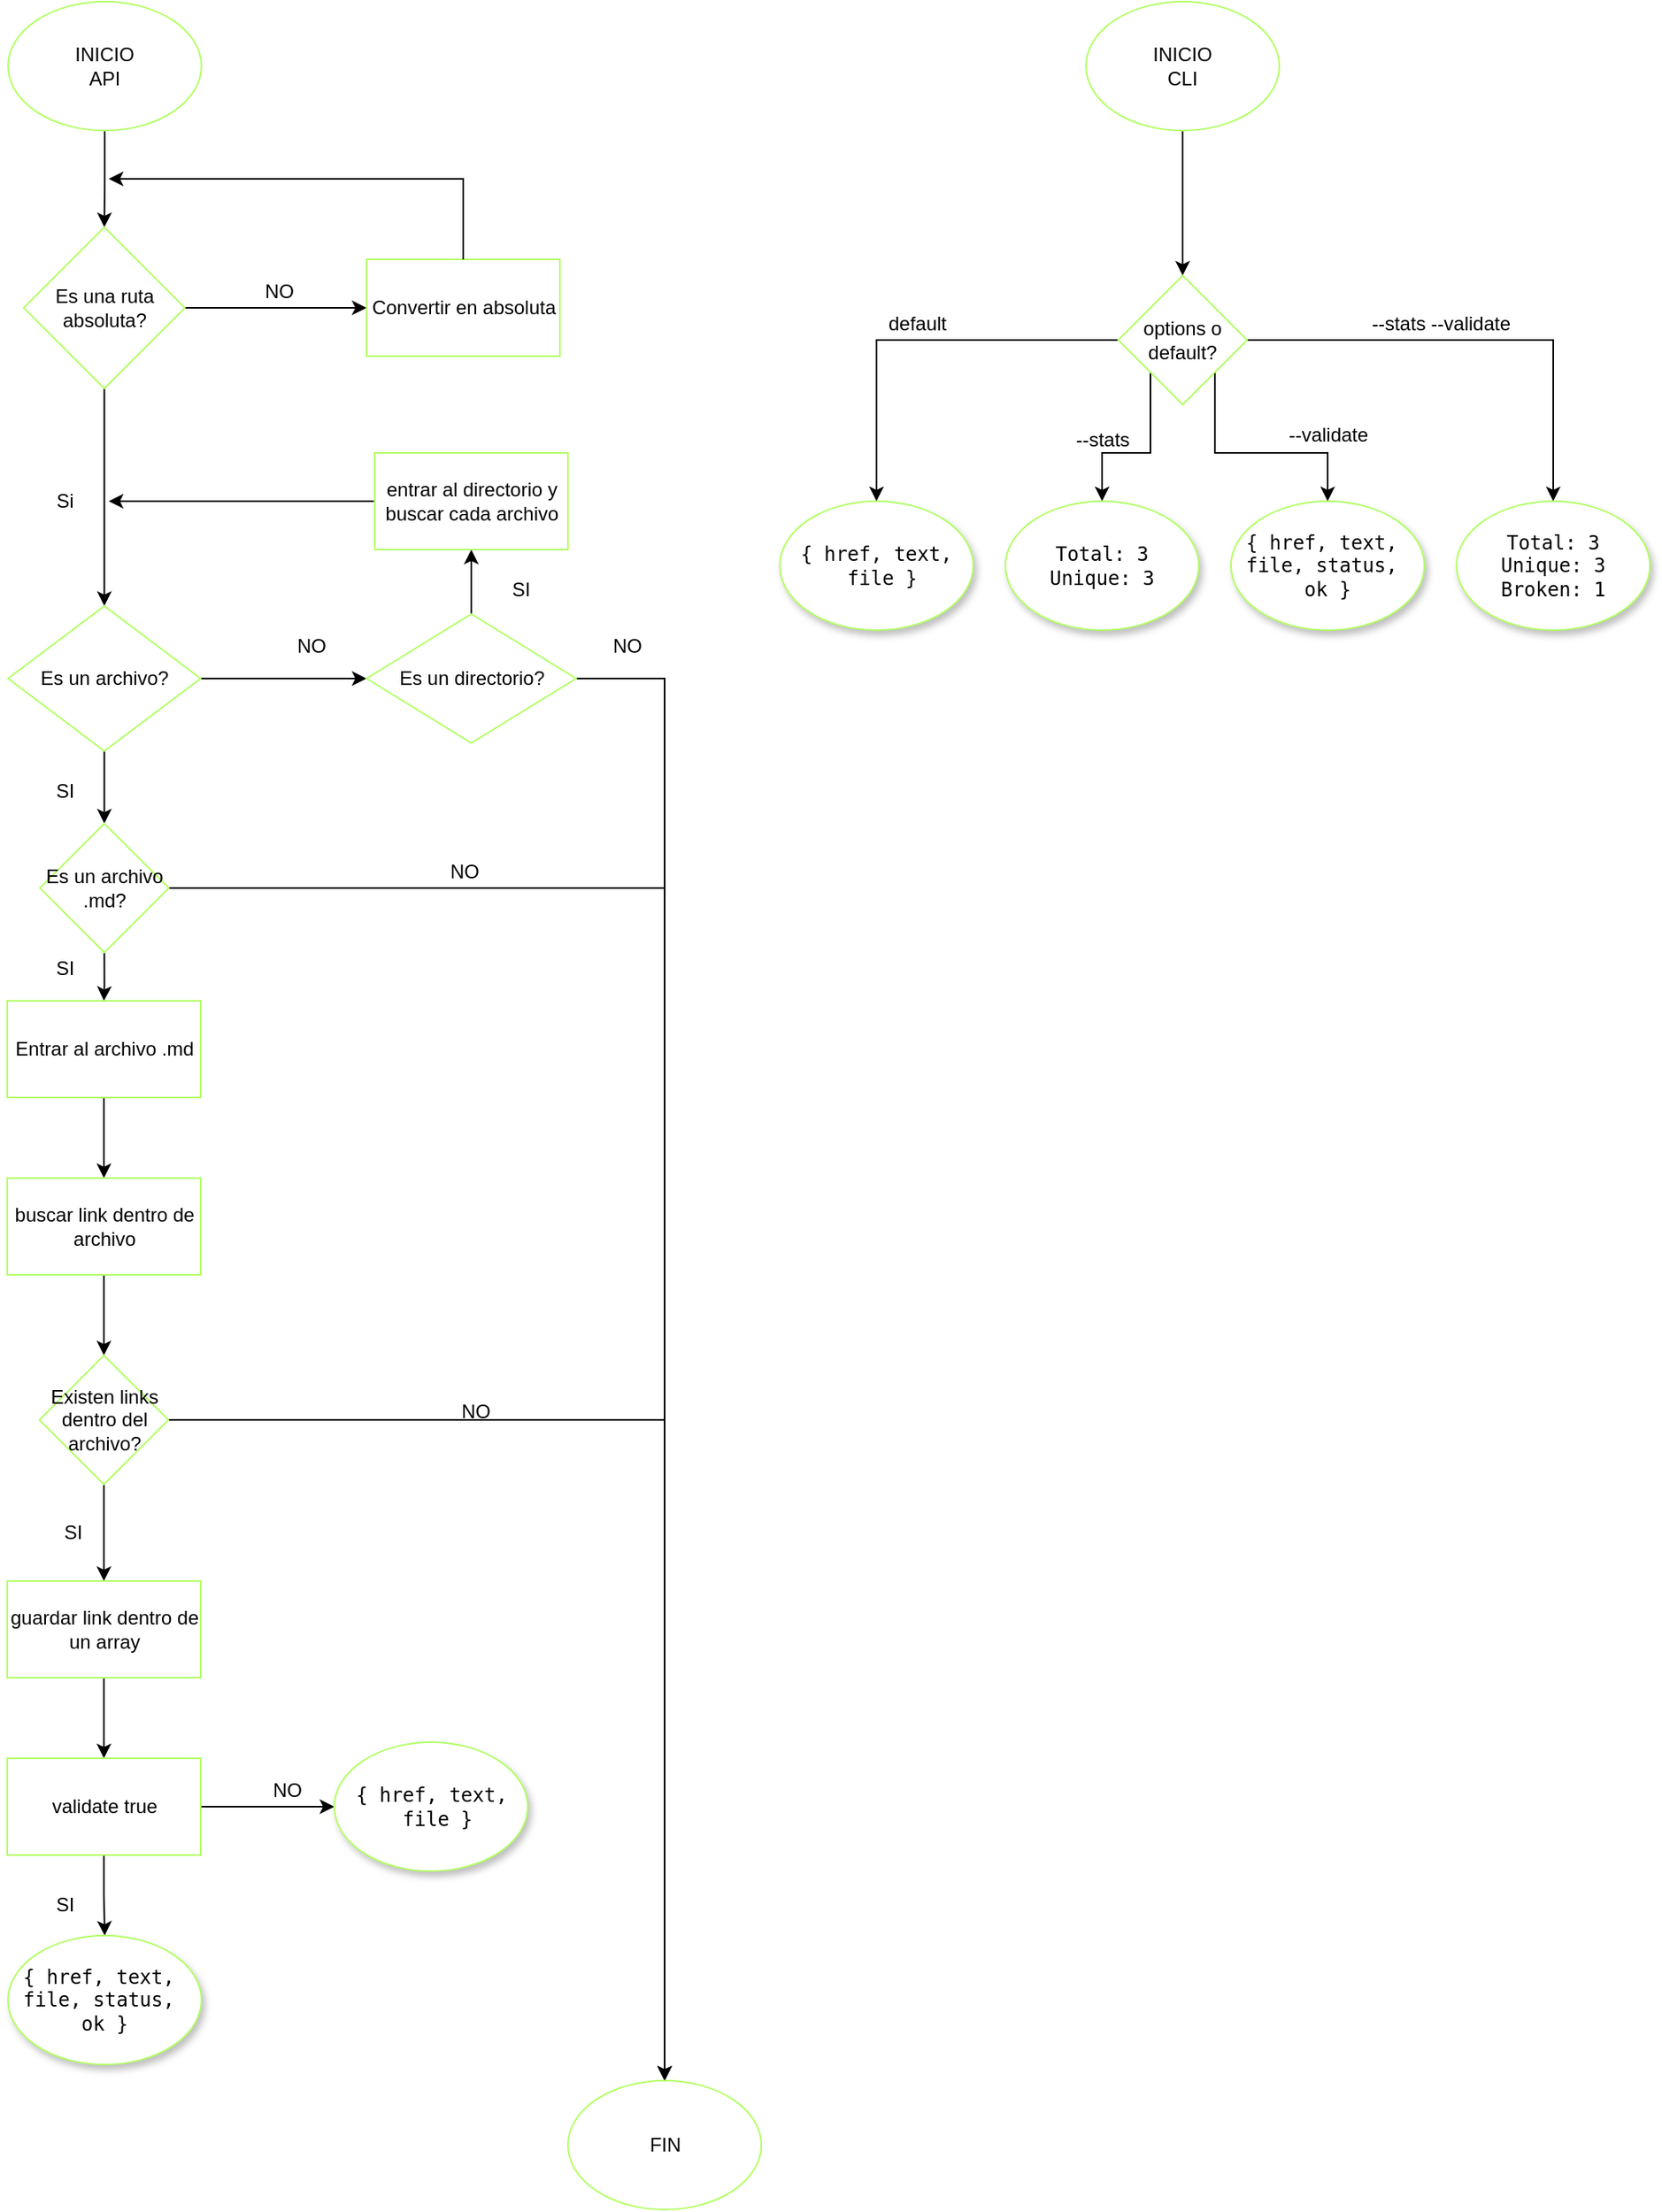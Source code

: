 <mxfile version="13.1.5" type="github"><diagram id="Wy-5wf9UoFhyN5omWTUC" name="Page-1"><mxGraphModel dx="828" dy="455" grid="1" gridSize="10" guides="1" tooltips="1" connect="1" arrows="1" fold="1" page="1" pageScale="1" pageWidth="850" pageHeight="1100" math="0" shadow="0"><root><mxCell id="0"/><mxCell id="1" parent="0"/><mxCell id="C3PkVt3QLCCE88dbXSQk-14" style="edgeStyle=orthogonalEdgeStyle;rounded=0;orthogonalLoop=1;jettySize=auto;html=1;exitX=0.5;exitY=1;exitDx=0;exitDy=0;entryX=0.5;entryY=0;entryDx=0;entryDy=0;" parent="1" source="nGucEPzBDYhibF8OUj3G-1" target="nGucEPzBDYhibF8OUj3G-5" edge="1"><mxGeometry relative="1" as="geometry"/></mxCell><mxCell id="nGucEPzBDYhibF8OUj3G-1" value="&lt;div&gt;INICIO&lt;/div&gt;&lt;div&gt;API&lt;/div&gt;" style="ellipse;whiteSpace=wrap;html=1;strokeColor=#B3FF66;shadow=0;" parent="1" vertex="1"><mxGeometry x="51" y="10" width="120" height="80" as="geometry"/></mxCell><mxCell id="nGucEPzBDYhibF8OUj3G-10" style="edgeStyle=orthogonalEdgeStyle;rounded=0;orthogonalLoop=1;jettySize=auto;html=1;entryX=0;entryY=0.5;entryDx=0;entryDy=0;" parent="1" source="nGucEPzBDYhibF8OUj3G-5" target="nGucEPzBDYhibF8OUj3G-9" edge="1"><mxGeometry relative="1" as="geometry"/></mxCell><mxCell id="nGucEPzBDYhibF8OUj3G-20" style="edgeStyle=orthogonalEdgeStyle;rounded=0;orthogonalLoop=1;jettySize=auto;html=1;exitX=0.5;exitY=1;exitDx=0;exitDy=0;entryX=0.5;entryY=0;entryDx=0;entryDy=0;" parent="1" source="nGucEPzBDYhibF8OUj3G-5" target="nGucEPzBDYhibF8OUj3G-18" edge="1"><mxGeometry relative="1" as="geometry"/></mxCell><mxCell id="nGucEPzBDYhibF8OUj3G-5" value="Es una ruta absoluta?" style="rhombus;whiteSpace=wrap;html=1;shadow=0;strokeColor=#B3FF66;" parent="1" vertex="1"><mxGeometry x="60.75" y="150" width="100" height="100" as="geometry"/></mxCell><mxCell id="nGucEPzBDYhibF8OUj3G-9" value="Convertir en absoluta" style="rounded=0;whiteSpace=wrap;html=1;shadow=0;strokeColor=#B3FF66;" parent="1" vertex="1"><mxGeometry x="273.5" y="170" width="120" height="60" as="geometry"/></mxCell><mxCell id="nGucEPzBDYhibF8OUj3G-11" value="NO" style="text;html=1;resizable=0;autosize=1;align=center;verticalAlign=middle;points=[];fillColor=none;strokeColor=none;rounded=0;shadow=1;" parent="1" vertex="1"><mxGeometry x="203.5" y="180" width="30" height="20" as="geometry"/></mxCell><mxCell id="nGucEPzBDYhibF8OUj3G-16" style="edgeStyle=orthogonalEdgeStyle;rounded=0;orthogonalLoop=1;jettySize=auto;html=1;exitX=0.5;exitY=0;exitDx=0;exitDy=0;" parent="1" source="nGucEPzBDYhibF8OUj3G-9" edge="1"><mxGeometry relative="1" as="geometry"><mxPoint x="113.5" y="120" as="targetPoint"/><mxPoint x="333.5" y="160" as="sourcePoint"/><Array as="points"><mxPoint x="333.5" y="120"/></Array></mxGeometry></mxCell><mxCell id="nGucEPzBDYhibF8OUj3G-27" style="edgeStyle=orthogonalEdgeStyle;rounded=0;orthogonalLoop=1;jettySize=auto;html=1;entryX=0;entryY=0.5;entryDx=0;entryDy=0;" parent="1" source="nGucEPzBDYhibF8OUj3G-18" target="nGucEPzBDYhibF8OUj3G-21" edge="1"><mxGeometry relative="1" as="geometry"/></mxCell><mxCell id="nGucEPzBDYhibF8OUj3G-32" style="edgeStyle=orthogonalEdgeStyle;rounded=0;orthogonalLoop=1;jettySize=auto;html=1;exitX=0.5;exitY=1;exitDx=0;exitDy=0;entryX=0.5;entryY=0;entryDx=0;entryDy=0;" parent="1" source="nGucEPzBDYhibF8OUj3G-18" target="nGucEPzBDYhibF8OUj3G-31" edge="1"><mxGeometry relative="1" as="geometry"/></mxCell><mxCell id="nGucEPzBDYhibF8OUj3G-18" value="Es un archivo?" style="rhombus;whiteSpace=wrap;html=1;shadow=0;strokeColor=#B3FF66;fillColor=#FFFFFF;" parent="1" vertex="1"><mxGeometry x="51" y="385" width="119.5" height="90" as="geometry"/></mxCell><mxCell id="nGucEPzBDYhibF8OUj3G-29" style="edgeStyle=orthogonalEdgeStyle;rounded=0;orthogonalLoop=1;jettySize=auto;html=1;exitX=0.5;exitY=0;exitDx=0;exitDy=0;entryX=0.5;entryY=1;entryDx=0;entryDy=0;" parent="1" source="nGucEPzBDYhibF8OUj3G-21" target="nGucEPzBDYhibF8OUj3G-26" edge="1"><mxGeometry relative="1" as="geometry"/></mxCell><mxCell id="C3PkVt3QLCCE88dbXSQk-15" style="edgeStyle=orthogonalEdgeStyle;rounded=0;orthogonalLoop=1;jettySize=auto;html=1;exitX=1;exitY=0.5;exitDx=0;exitDy=0;entryX=0.5;entryY=0;entryDx=0;entryDy=0;" parent="1" source="nGucEPzBDYhibF8OUj3G-21" target="C3PkVt3QLCCE88dbXSQk-19" edge="1"><mxGeometry relative="1" as="geometry"><mxPoint x="460" y="1250" as="targetPoint"/></mxGeometry></mxCell><mxCell id="nGucEPzBDYhibF8OUj3G-21" value="Es un directorio?" style="rhombus;whiteSpace=wrap;html=1;shadow=0;strokeColor=#B3FF66;" parent="1" vertex="1"><mxGeometry x="273.5" y="390" width="130" height="80" as="geometry"/></mxCell><mxCell id="nGucEPzBDYhibF8OUj3G-25" value="NO" style="text;html=1;align=center;verticalAlign=middle;resizable=0;points=[];autosize=1;" parent="1" vertex="1"><mxGeometry x="223.5" y="400" width="30" height="20" as="geometry"/></mxCell><mxCell id="nGucEPzBDYhibF8OUj3G-30" style="edgeStyle=orthogonalEdgeStyle;rounded=0;orthogonalLoop=1;jettySize=auto;html=1;exitX=0;exitY=0.5;exitDx=0;exitDy=0;" parent="1" source="nGucEPzBDYhibF8OUj3G-26" edge="1"><mxGeometry relative="1" as="geometry"><mxPoint x="113.5" y="320" as="targetPoint"/></mxGeometry></mxCell><mxCell id="nGucEPzBDYhibF8OUj3G-26" value="entrar al directorio y buscar cada archivo" style="rounded=0;whiteSpace=wrap;html=1;shadow=0;strokeColor=#B3FF66;" parent="1" vertex="1"><mxGeometry x="278.5" y="290" width="120" height="60" as="geometry"/></mxCell><mxCell id="nGucEPzBDYhibF8OUj3G-43" style="edgeStyle=orthogonalEdgeStyle;rounded=0;orthogonalLoop=1;jettySize=auto;html=1;exitX=0.5;exitY=1;exitDx=0;exitDy=0;" parent="1" source="nGucEPzBDYhibF8OUj3G-31" target="nGucEPzBDYhibF8OUj3G-42" edge="1"><mxGeometry relative="1" as="geometry"/></mxCell><mxCell id="C3PkVt3QLCCE88dbXSQk-16" style="edgeStyle=orthogonalEdgeStyle;rounded=0;orthogonalLoop=1;jettySize=auto;html=1;exitX=1;exitY=0.5;exitDx=0;exitDy=0;entryX=0.5;entryY=0;entryDx=0;entryDy=0;" parent="1" source="nGucEPzBDYhibF8OUj3G-31" target="C3PkVt3QLCCE88dbXSQk-19" edge="1"><mxGeometry relative="1" as="geometry"><mxPoint x="460" y="1250" as="targetPoint"/></mxGeometry></mxCell><mxCell id="nGucEPzBDYhibF8OUj3G-31" value="Es un archivo .md?" style="rhombus;whiteSpace=wrap;html=1;shadow=0;strokeColor=#B3FF66;" parent="1" vertex="1"><mxGeometry x="70.75" y="520" width="80" height="80" as="geometry"/></mxCell><mxCell id="nGucEPzBDYhibF8OUj3G-33" value="SI" style="text;html=1;align=center;verticalAlign=middle;resizable=0;points=[];autosize=1;" parent="1" vertex="1"><mxGeometry x="70.75" y="490" width="30" height="20" as="geometry"/></mxCell><mxCell id="nGucEPzBDYhibF8OUj3G-34" value="SI" style="text;html=1;align=center;verticalAlign=middle;resizable=0;points=[];autosize=1;" parent="1" vertex="1"><mxGeometry x="353.5" y="365" width="30" height="20" as="geometry"/></mxCell><mxCell id="nGucEPzBDYhibF8OUj3G-35" value="Si" style="text;html=1;align=center;verticalAlign=middle;resizable=0;points=[];autosize=1;" parent="1" vertex="1"><mxGeometry x="70.75" y="310" width="30" height="20" as="geometry"/></mxCell><mxCell id="nGucEPzBDYhibF8OUj3G-38" value="NO" style="text;html=1;align=center;verticalAlign=middle;resizable=0;points=[];autosize=1;" parent="1" vertex="1"><mxGeometry x="420" y="400" width="30" height="20" as="geometry"/></mxCell><mxCell id="nGucEPzBDYhibF8OUj3G-41" value="NO" style="text;html=1;align=center;verticalAlign=middle;resizable=0;points=[];autosize=1;" parent="1" vertex="1"><mxGeometry x="318.5" y="540" width="30" height="20" as="geometry"/></mxCell><mxCell id="nGucEPzBDYhibF8OUj3G-46" style="edgeStyle=orthogonalEdgeStyle;rounded=0;orthogonalLoop=1;jettySize=auto;html=1;exitX=0.5;exitY=1;exitDx=0;exitDy=0;entryX=0.5;entryY=0;entryDx=0;entryDy=0;" parent="1" source="nGucEPzBDYhibF8OUj3G-42" target="nGucEPzBDYhibF8OUj3G-45" edge="1"><mxGeometry relative="1" as="geometry"/></mxCell><mxCell id="nGucEPzBDYhibF8OUj3G-42" value="Entrar al archivo .md" style="rounded=0;whiteSpace=wrap;html=1;shadow=0;strokeColor=#B3FF66;fillColor=#FFFFFF;" parent="1" vertex="1"><mxGeometry x="50.5" y="630" width="120" height="60" as="geometry"/></mxCell><mxCell id="nGucEPzBDYhibF8OUj3G-44" value="SI" style="text;html=1;align=center;verticalAlign=middle;resizable=0;points=[];autosize=1;" parent="1" vertex="1"><mxGeometry x="70.75" y="600" width="30" height="20" as="geometry"/></mxCell><mxCell id="nGucEPzBDYhibF8OUj3G-48" style="edgeStyle=orthogonalEdgeStyle;rounded=0;orthogonalLoop=1;jettySize=auto;html=1;exitX=0.5;exitY=1;exitDx=0;exitDy=0;entryX=0.5;entryY=0;entryDx=0;entryDy=0;" parent="1" source="nGucEPzBDYhibF8OUj3G-45" target="nGucEPzBDYhibF8OUj3G-47" edge="1"><mxGeometry relative="1" as="geometry"/></mxCell><mxCell id="nGucEPzBDYhibF8OUj3G-45" value="buscar link dentro de archivo" style="rounded=0;whiteSpace=wrap;html=1;shadow=0;strokeColor=#B3FF66;fillColor=#FFFFFF;" parent="1" vertex="1"><mxGeometry x="50.5" y="740" width="120" height="60" as="geometry"/></mxCell><mxCell id="nGucEPzBDYhibF8OUj3G-54" style="edgeStyle=orthogonalEdgeStyle;rounded=0;orthogonalLoop=1;jettySize=auto;html=1;exitX=0.5;exitY=1;exitDx=0;exitDy=0;entryX=0.5;entryY=0;entryDx=0;entryDy=0;" parent="1" source="nGucEPzBDYhibF8OUj3G-47" target="nGucEPzBDYhibF8OUj3G-52" edge="1"><mxGeometry relative="1" as="geometry"/></mxCell><mxCell id="C3PkVt3QLCCE88dbXSQk-17" style="edgeStyle=orthogonalEdgeStyle;rounded=0;orthogonalLoop=1;jettySize=auto;html=1;exitX=1;exitY=0.5;exitDx=0;exitDy=0;entryX=0.5;entryY=0;entryDx=0;entryDy=0;" parent="1" source="nGucEPzBDYhibF8OUj3G-47" target="C3PkVt3QLCCE88dbXSQk-19" edge="1"><mxGeometry relative="1" as="geometry"><mxPoint x="460" y="1250" as="targetPoint"/></mxGeometry></mxCell><mxCell id="nGucEPzBDYhibF8OUj3G-47" value="Existen links dentro del archivo?" style="rhombus;whiteSpace=wrap;html=1;shadow=0;strokeColor=#B3FF66;fillColor=#FFFFFF;" parent="1" vertex="1"><mxGeometry x="70.5" y="850" width="80" height="80" as="geometry"/></mxCell><mxCell id="nGucEPzBDYhibF8OUj3G-50" value="NO" style="text;html=1;align=center;verticalAlign=middle;resizable=0;points=[];autosize=1;" parent="1" vertex="1"><mxGeometry x="325.5" y="875" width="30" height="20" as="geometry"/></mxCell><mxCell id="nGucEPzBDYhibF8OUj3G-59" style="edgeStyle=orthogonalEdgeStyle;rounded=0;orthogonalLoop=1;jettySize=auto;html=1;exitX=0.5;exitY=1;exitDx=0;exitDy=0;entryX=0.5;entryY=0;entryDx=0;entryDy=0;" parent="1" source="nGucEPzBDYhibF8OUj3G-52" target="nGucEPzBDYhibF8OUj3G-58" edge="1"><mxGeometry relative="1" as="geometry"/></mxCell><mxCell id="nGucEPzBDYhibF8OUj3G-52" value="guardar link dentro de un array" style="rounded=0;whiteSpace=wrap;html=1;shadow=0;strokeColor=#B3FF66;fillColor=#FFFFFF;" parent="1" vertex="1"><mxGeometry x="50.5" y="990" width="120" height="60" as="geometry"/></mxCell><mxCell id="nGucEPzBDYhibF8OUj3G-57" value="SI" style="text;html=1;align=center;verticalAlign=middle;resizable=0;points=[];autosize=1;" parent="1" vertex="1"><mxGeometry x="75.5" y="950" width="30" height="20" as="geometry"/></mxCell><mxCell id="C3PkVt3QLCCE88dbXSQk-27" style="edgeStyle=orthogonalEdgeStyle;rounded=0;orthogonalLoop=1;jettySize=auto;html=1;exitX=0.5;exitY=1;exitDx=0;exitDy=0;entryX=0.5;entryY=0;entryDx=0;entryDy=0;" parent="1" source="nGucEPzBDYhibF8OUj3G-58" target="C3PkVt3QLCCE88dbXSQk-24" edge="1"><mxGeometry relative="1" as="geometry"/></mxCell><mxCell id="C3PkVt3QLCCE88dbXSQk-29" style="edgeStyle=orthogonalEdgeStyle;rounded=0;orthogonalLoop=1;jettySize=auto;html=1;exitX=1;exitY=0.5;exitDx=0;exitDy=0;" parent="1" source="nGucEPzBDYhibF8OUj3G-58" target="C3PkVt3QLCCE88dbXSQk-28" edge="1"><mxGeometry relative="1" as="geometry"/></mxCell><mxCell id="nGucEPzBDYhibF8OUj3G-58" value="validate true" style="rounded=0;whiteSpace=wrap;html=1;shadow=0;strokeColor=#B3FF66;fillColor=#FFFFFF;" parent="1" vertex="1"><mxGeometry x="50.5" y="1100" width="120" height="60" as="geometry"/></mxCell><mxCell id="C3PkVt3QLCCE88dbXSQk-5" value="NO" style="text;html=1;align=center;verticalAlign=middle;resizable=0;points=[];autosize=1;" parent="1" vertex="1"><mxGeometry x="208.5" y="1110" width="30" height="20" as="geometry"/></mxCell><mxCell id="C3PkVt3QLCCE88dbXSQk-6" value="SI" style="text;html=1;align=center;verticalAlign=middle;resizable=0;points=[];autosize=1;" parent="1" vertex="1"><mxGeometry x="70.5" y="1181" width="30" height="20" as="geometry"/></mxCell><mxCell id="C3PkVt3QLCCE88dbXSQk-19" value="FIN" style="ellipse;whiteSpace=wrap;html=1;shadow=0;strokeColor=#B3FF66;fillColor=#FFFFFF;" parent="1" vertex="1"><mxGeometry x="398.5" y="1300" width="120" height="80" as="geometry"/></mxCell><mxCell id="C3PkVt3QLCCE88dbXSQk-22" style="edgeStyle=orthogonalEdgeStyle;rounded=0;orthogonalLoop=1;jettySize=auto;html=1;exitX=0.5;exitY=1;exitDx=0;exitDy=0;entryX=0.5;entryY=0;entryDx=0;entryDy=0;" parent="1" source="C3PkVt3QLCCE88dbXSQk-20" target="C3PkVt3QLCCE88dbXSQk-21" edge="1"><mxGeometry relative="1" as="geometry"/></mxCell><mxCell id="C3PkVt3QLCCE88dbXSQk-20" value="&lt;div&gt;INICIO&lt;/div&gt;&lt;div&gt;CLI&lt;br&gt;&lt;/div&gt;" style="ellipse;whiteSpace=wrap;html=1;shadow=0;strokeColor=#B3FF66;fillColor=#FFFFFF;" parent="1" vertex="1"><mxGeometry x="720" y="10" width="120" height="80" as="geometry"/></mxCell><mxCell id="C3PkVt3QLCCE88dbXSQk-33" style="edgeStyle=orthogonalEdgeStyle;rounded=0;orthogonalLoop=1;jettySize=auto;html=1;exitX=0;exitY=0.5;exitDx=0;exitDy=0;" parent="1" source="C3PkVt3QLCCE88dbXSQk-21" target="C3PkVt3QLCCE88dbXSQk-30" edge="1"><mxGeometry relative="1" as="geometry"><mxPoint x="640" y="230" as="targetPoint"/></mxGeometry></mxCell><mxCell id="C3PkVt3QLCCE88dbXSQk-37" style="edgeStyle=orthogonalEdgeStyle;rounded=0;orthogonalLoop=1;jettySize=auto;html=1;exitX=1;exitY=0.5;exitDx=0;exitDy=0;entryX=0.5;entryY=0;entryDx=0;entryDy=0;" parent="1" source="C3PkVt3QLCCE88dbXSQk-21" target="C3PkVt3QLCCE88dbXSQk-36" edge="1"><mxGeometry relative="1" as="geometry"/></mxCell><mxCell id="C3PkVt3QLCCE88dbXSQk-39" style="edgeStyle=orthogonalEdgeStyle;rounded=0;orthogonalLoop=1;jettySize=auto;html=1;exitX=0;exitY=1;exitDx=0;exitDy=0;entryX=0.5;entryY=0;entryDx=0;entryDy=0;" parent="1" source="C3PkVt3QLCCE88dbXSQk-21" target="C3PkVt3QLCCE88dbXSQk-34" edge="1"><mxGeometry relative="1" as="geometry"/></mxCell><mxCell id="C3PkVt3QLCCE88dbXSQk-40" style="edgeStyle=orthogonalEdgeStyle;rounded=0;orthogonalLoop=1;jettySize=auto;html=1;exitX=1;exitY=1;exitDx=0;exitDy=0;entryX=0.5;entryY=0;entryDx=0;entryDy=0;" parent="1" source="C3PkVt3QLCCE88dbXSQk-21" target="C3PkVt3QLCCE88dbXSQk-35" edge="1"><mxGeometry relative="1" as="geometry"/></mxCell><mxCell id="C3PkVt3QLCCE88dbXSQk-21" value="options o default?" style="rhombus;whiteSpace=wrap;html=1;shadow=0;strokeColor=#B3FF66;fillColor=#FFFFFF;" parent="1" vertex="1"><mxGeometry x="740" y="180" width="80" height="80" as="geometry"/></mxCell><mxCell id="C3PkVt3QLCCE88dbXSQk-24" value="&lt;pre&gt;&lt;span class=&quot;pl-c&quot;&gt;{ href, text, &lt;br&gt;file, status, &lt;br&gt;ok }&lt;/span&gt;&lt;/pre&gt;" style="ellipse;whiteSpace=wrap;html=1;rounded=1;shadow=1;glass=1;strokeColor=#B3FF66;fillColor=#FFFFFF;" parent="1" vertex="1"><mxGeometry x="51" y="1210" width="120" height="80" as="geometry"/></mxCell><mxCell id="C3PkVt3QLCCE88dbXSQk-28" value="&lt;pre&gt;&lt;span class=&quot;pl-c&quot;&gt;{ href, text,&lt;br&gt;&amp;nbsp;file }&lt;/span&gt;&lt;/pre&gt;" style="ellipse;whiteSpace=wrap;html=1;rounded=1;shadow=1;glass=1;strokeColor=#B3FF66;fillColor=#FFFFFF;" parent="1" vertex="1"><mxGeometry x="253.5" y="1090" width="120" height="80" as="geometry"/></mxCell><mxCell id="C3PkVt3QLCCE88dbXSQk-30" value="&lt;pre&gt;&lt;span class=&quot;pl-c&quot;&gt;{ href, text,&lt;br&gt;&amp;nbsp;file }&lt;/span&gt;&lt;/pre&gt;" style="ellipse;whiteSpace=wrap;html=1;rounded=1;shadow=1;glass=1;strokeColor=#B3FF66;fillColor=#FFFFFF;" parent="1" vertex="1"><mxGeometry x="530" y="320" width="120" height="80" as="geometry"/></mxCell><mxCell id="C3PkVt3QLCCE88dbXSQk-32" value="default" style="text;html=1;align=center;verticalAlign=middle;resizable=0;points=[];autosize=1;" parent="1" vertex="1"><mxGeometry x="590" y="200" width="50" height="20" as="geometry"/></mxCell><mxCell id="C3PkVt3QLCCE88dbXSQk-34" value="&lt;pre&gt;Total: 3&lt;br/&gt;Unique: 3&lt;/pre&gt;" style="ellipse;whiteSpace=wrap;html=1;rounded=1;shadow=1;glass=1;strokeColor=#B3FF66;fillColor=#FFFFFF;" parent="1" vertex="1"><mxGeometry x="670" y="320" width="120" height="80" as="geometry"/></mxCell><mxCell id="C3PkVt3QLCCE88dbXSQk-35" value="&lt;pre&gt;&lt;span class=&quot;pl-c&quot;&gt;{ href, text, &lt;br&gt;file, status, &lt;br&gt;ok }&lt;/span&gt;&lt;/pre&gt;" style="ellipse;whiteSpace=wrap;html=1;rounded=1;shadow=1;glass=1;strokeColor=#B3FF66;fillColor=#FFFFFF;" parent="1" vertex="1"><mxGeometry x="810" y="320" width="120" height="80" as="geometry"/></mxCell><mxCell id="C3PkVt3QLCCE88dbXSQk-36" value="&lt;pre&gt;Total: 3&lt;br/&gt;Unique: 3&lt;br/&gt;Broken: 1&lt;/pre&gt;" style="ellipse;whiteSpace=wrap;html=1;rounded=1;shadow=1;glass=1;strokeColor=#B3FF66;fillColor=#FFFFFF;" parent="1" vertex="1"><mxGeometry x="950" y="320" width="120" height="80" as="geometry"/></mxCell><mxCell id="C3PkVt3QLCCE88dbXSQk-38" value="--stats --validate" style="text;html=1;align=center;verticalAlign=middle;resizable=0;points=[];autosize=1;" parent="1" vertex="1"><mxGeometry x="890" y="200" width="100" height="20" as="geometry"/></mxCell><mxCell id="C3PkVt3QLCCE88dbXSQk-41" value="--validate" style="text;html=1;align=center;verticalAlign=middle;resizable=0;points=[];autosize=1;" parent="1" vertex="1"><mxGeometry x="840" y="269" width="60" height="20" as="geometry"/></mxCell><mxCell id="C3PkVt3QLCCE88dbXSQk-42" value="--stats" style="text;html=1;align=center;verticalAlign=middle;resizable=0;points=[];autosize=1;" parent="1" vertex="1"><mxGeometry x="705" y="272" width="50" height="20" as="geometry"/></mxCell></root></mxGraphModel></diagram></mxfile>